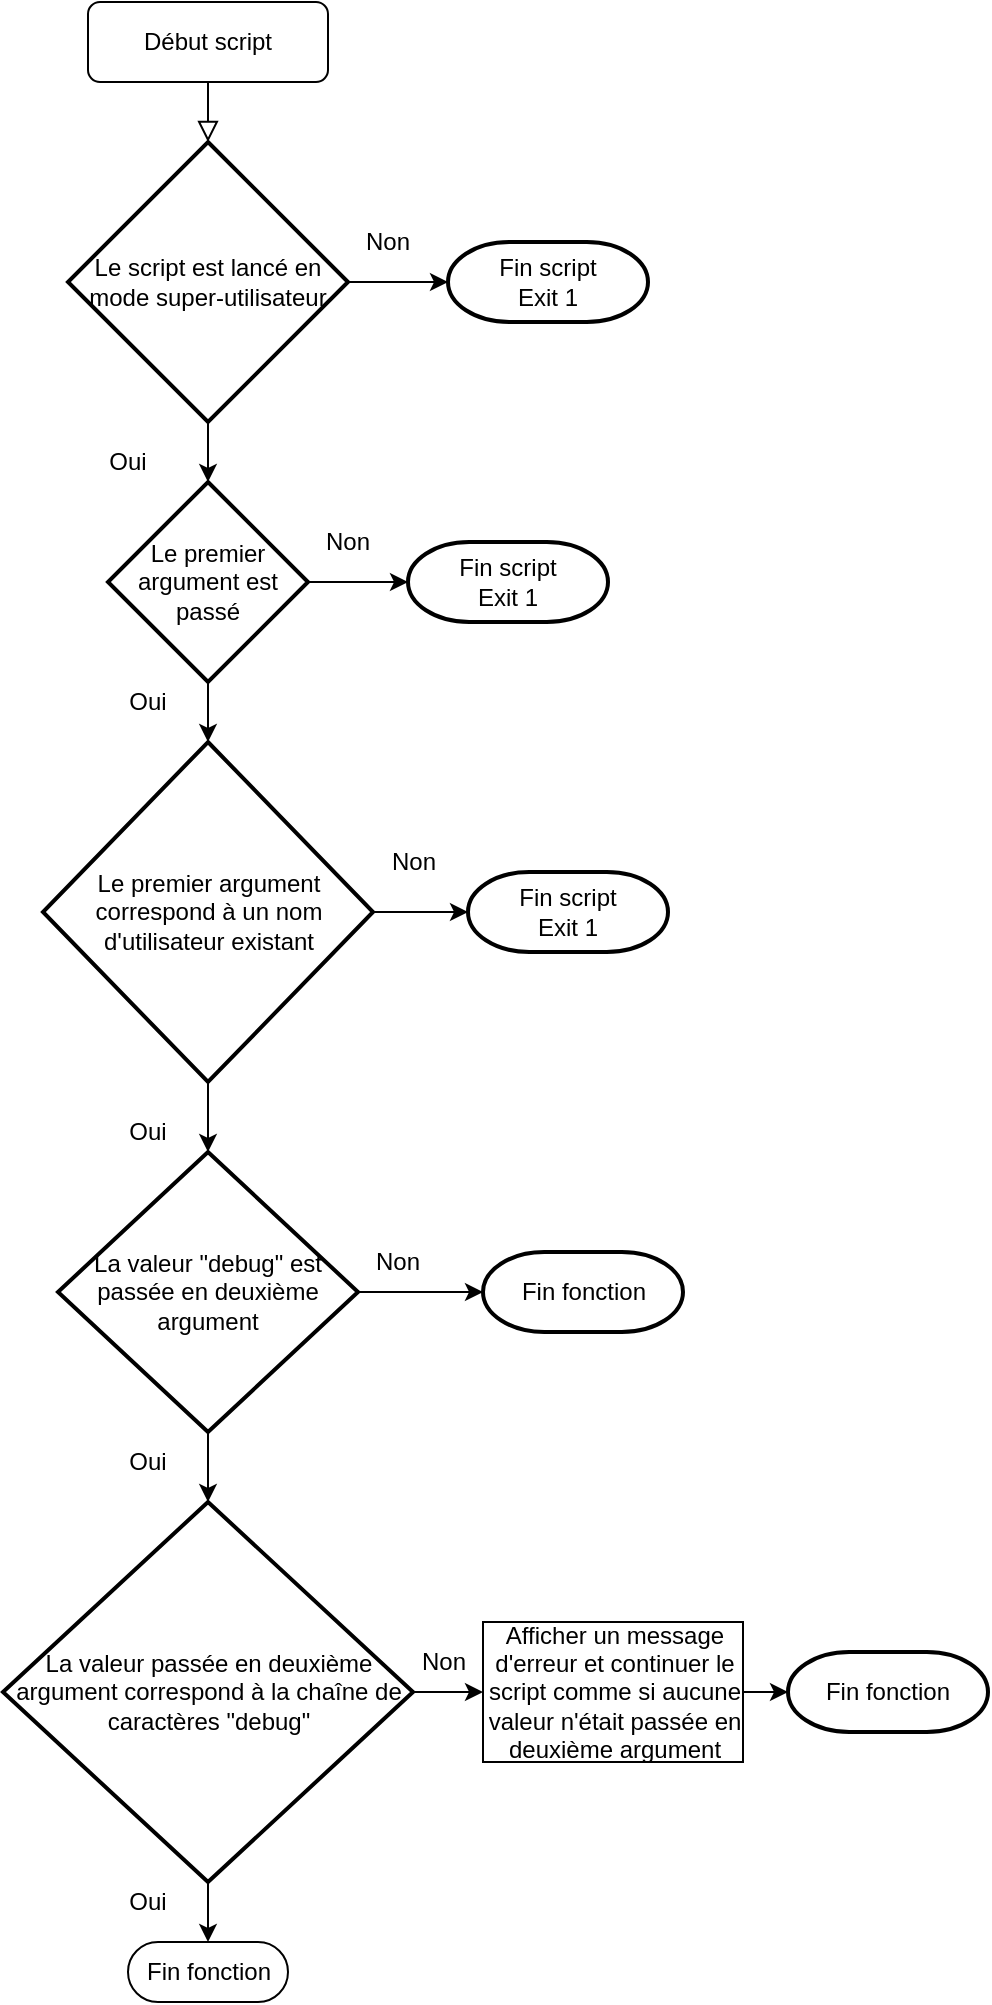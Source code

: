 <mxfile version="12.6.5" type="device"><diagram id="C5RBs43oDa-KdzZeNtuy" name="Page-1"><mxGraphModel dx="293" dy="352" grid="1" gridSize="10" guides="1" tooltips="1" connect="1" arrows="1" fold="1" page="1" pageScale="1" pageWidth="827" pageHeight="1169" math="0" shadow="0"><root><mxCell id="WIyWlLk6GJQsqaUBKTNV-0"/><mxCell id="WIyWlLk6GJQsqaUBKTNV-1" parent="WIyWlLk6GJQsqaUBKTNV-0"/><mxCell id="WIyWlLk6GJQsqaUBKTNV-2" value="" style="rounded=0;html=1;jettySize=auto;orthogonalLoop=1;fontSize=11;endArrow=block;endFill=0;endSize=8;strokeWidth=1;shadow=0;labelBackgroundColor=none;edgeStyle=orthogonalEdgeStyle;entryX=0.5;entryY=0;entryDx=0;entryDy=0;entryPerimeter=0;" parent="WIyWlLk6GJQsqaUBKTNV-1" source="WIyWlLk6GJQsqaUBKTNV-3" edge="1" target="IrVNZlysg-n4HmqBJqEp-0"><mxGeometry relative="1" as="geometry"><mxPoint x="220" y="170" as="targetPoint"/></mxGeometry></mxCell><mxCell id="WIyWlLk6GJQsqaUBKTNV-3" value="Début script" style="rounded=1;whiteSpace=wrap;html=1;fontSize=12;glass=0;strokeWidth=1;shadow=0;" parent="WIyWlLk6GJQsqaUBKTNV-1" vertex="1"><mxGeometry x="160" y="80" width="120" height="40" as="geometry"/></mxCell><mxCell id="IrVNZlysg-n4HmqBJqEp-2" style="edgeStyle=orthogonalEdgeStyle;rounded=0;orthogonalLoop=1;jettySize=auto;html=1;exitX=1;exitY=0.5;exitDx=0;exitDy=0;exitPerimeter=0;entryX=0;entryY=0.5;entryDx=0;entryDy=0;entryPerimeter=0;" edge="1" parent="WIyWlLk6GJQsqaUBKTNV-1" source="IrVNZlysg-n4HmqBJqEp-0" target="IrVNZlysg-n4HmqBJqEp-1"><mxGeometry relative="1" as="geometry"/></mxCell><mxCell id="IrVNZlysg-n4HmqBJqEp-5" style="edgeStyle=orthogonalEdgeStyle;rounded=0;orthogonalLoop=1;jettySize=auto;html=1;exitX=0.5;exitY=1;exitDx=0;exitDy=0;exitPerimeter=0;entryX=0.5;entryY=0;entryDx=0;entryDy=0;entryPerimeter=0;" edge="1" parent="WIyWlLk6GJQsqaUBKTNV-1" source="IrVNZlysg-n4HmqBJqEp-0" target="IrVNZlysg-n4HmqBJqEp-4"><mxGeometry relative="1" as="geometry"/></mxCell><mxCell id="IrVNZlysg-n4HmqBJqEp-0" value="Le script est&amp;nbsp;lancé en mode super-utilisateur" style="strokeWidth=2;html=1;shape=mxgraph.flowchart.decision;whiteSpace=wrap;" vertex="1" parent="WIyWlLk6GJQsqaUBKTNV-1"><mxGeometry x="150" y="150" width="140" height="140" as="geometry"/></mxCell><mxCell id="IrVNZlysg-n4HmqBJqEp-1" value="Fin script&lt;br&gt;Exit 1" style="strokeWidth=2;html=1;shape=mxgraph.flowchart.terminator;whiteSpace=wrap;" vertex="1" parent="WIyWlLk6GJQsqaUBKTNV-1"><mxGeometry x="340" y="200" width="100" height="40" as="geometry"/></mxCell><mxCell id="IrVNZlysg-n4HmqBJqEp-3" value="Non" style="text;html=1;strokeColor=none;fillColor=none;align=center;verticalAlign=middle;whiteSpace=wrap;rounded=0;" vertex="1" parent="WIyWlLk6GJQsqaUBKTNV-1"><mxGeometry x="290" y="190" width="40" height="20" as="geometry"/></mxCell><mxCell id="IrVNZlysg-n4HmqBJqEp-16" style="edgeStyle=orthogonalEdgeStyle;rounded=0;orthogonalLoop=1;jettySize=auto;html=1;exitX=0.5;exitY=1;exitDx=0;exitDy=0;exitPerimeter=0;entryX=0.5;entryY=0;entryDx=0;entryDy=0;entryPerimeter=0;" edge="1" parent="WIyWlLk6GJQsqaUBKTNV-1" source="IrVNZlysg-n4HmqBJqEp-4" target="IrVNZlysg-n4HmqBJqEp-15"><mxGeometry relative="1" as="geometry"/></mxCell><mxCell id="IrVNZlysg-n4HmqBJqEp-4" value="Le premier argument est passé" style="strokeWidth=2;html=1;shape=mxgraph.flowchart.decision;whiteSpace=wrap;" vertex="1" parent="WIyWlLk6GJQsqaUBKTNV-1"><mxGeometry x="170" y="320" width="100" height="100" as="geometry"/></mxCell><mxCell id="IrVNZlysg-n4HmqBJqEp-6" value="Oui" style="text;html=1;strokeColor=none;fillColor=none;align=center;verticalAlign=middle;whiteSpace=wrap;rounded=0;" vertex="1" parent="WIyWlLk6GJQsqaUBKTNV-1"><mxGeometry x="160" y="300" width="40" height="20" as="geometry"/></mxCell><mxCell id="IrVNZlysg-n4HmqBJqEp-10" style="edgeStyle=orthogonalEdgeStyle;rounded=0;orthogonalLoop=1;jettySize=auto;html=1;entryX=0;entryY=0.5;entryDx=0;entryDy=0;entryPerimeter=0;exitX=1;exitY=0.5;exitDx=0;exitDy=0;exitPerimeter=0;" edge="1" parent="WIyWlLk6GJQsqaUBKTNV-1" target="IrVNZlysg-n4HmqBJqEp-11" source="IrVNZlysg-n4HmqBJqEp-4"><mxGeometry relative="1" as="geometry"><mxPoint x="290" y="370" as="sourcePoint"/></mxGeometry></mxCell><mxCell id="IrVNZlysg-n4HmqBJqEp-11" value="Fin script&lt;br&gt;Exit 1" style="strokeWidth=2;html=1;shape=mxgraph.flowchart.terminator;whiteSpace=wrap;" vertex="1" parent="WIyWlLk6GJQsqaUBKTNV-1"><mxGeometry x="320" y="350" width="100" height="40" as="geometry"/></mxCell><mxCell id="IrVNZlysg-n4HmqBJqEp-12" value="Non" style="text;html=1;strokeColor=none;fillColor=none;align=center;verticalAlign=middle;whiteSpace=wrap;rounded=0;" vertex="1" parent="WIyWlLk6GJQsqaUBKTNV-1"><mxGeometry x="270" y="340" width="40" height="20" as="geometry"/></mxCell><mxCell id="IrVNZlysg-n4HmqBJqEp-13" value="Oui" style="text;html=1;strokeColor=none;fillColor=none;align=center;verticalAlign=middle;whiteSpace=wrap;rounded=0;" vertex="1" parent="WIyWlLk6GJQsqaUBKTNV-1"><mxGeometry x="170" y="420" width="40" height="20" as="geometry"/></mxCell><mxCell id="IrVNZlysg-n4HmqBJqEp-22" style="edgeStyle=orthogonalEdgeStyle;rounded=0;orthogonalLoop=1;jettySize=auto;html=1;exitX=0.5;exitY=1;exitDx=0;exitDy=0;exitPerimeter=0;entryX=0.5;entryY=0;entryDx=0;entryDy=0;entryPerimeter=0;" edge="1" parent="WIyWlLk6GJQsqaUBKTNV-1" source="IrVNZlysg-n4HmqBJqEp-15" target="IrVNZlysg-n4HmqBJqEp-21"><mxGeometry relative="1" as="geometry"/></mxCell><mxCell id="IrVNZlysg-n4HmqBJqEp-15" value="Le premier argument correspond à un nom d'utilisateur existant" style="strokeWidth=2;html=1;shape=mxgraph.flowchart.decision;whiteSpace=wrap;" vertex="1" parent="WIyWlLk6GJQsqaUBKTNV-1"><mxGeometry x="137.5" y="450" width="165" height="170" as="geometry"/></mxCell><mxCell id="IrVNZlysg-n4HmqBJqEp-18" style="edgeStyle=orthogonalEdgeStyle;rounded=0;orthogonalLoop=1;jettySize=auto;html=1;entryX=0;entryY=0.5;entryDx=0;entryDy=0;entryPerimeter=0;exitX=1;exitY=0.5;exitDx=0;exitDy=0;exitPerimeter=0;" edge="1" parent="WIyWlLk6GJQsqaUBKTNV-1" target="IrVNZlysg-n4HmqBJqEp-19" source="IrVNZlysg-n4HmqBJqEp-15"><mxGeometry relative="1" as="geometry"><mxPoint x="280" y="500" as="sourcePoint"/></mxGeometry></mxCell><mxCell id="IrVNZlysg-n4HmqBJqEp-19" value="Fin script&lt;br&gt;Exit 1" style="strokeWidth=2;html=1;shape=mxgraph.flowchart.terminator;whiteSpace=wrap;" vertex="1" parent="WIyWlLk6GJQsqaUBKTNV-1"><mxGeometry x="350" y="515" width="100" height="40" as="geometry"/></mxCell><mxCell id="IrVNZlysg-n4HmqBJqEp-20" value="Non" style="text;html=1;strokeColor=none;fillColor=none;align=center;verticalAlign=middle;whiteSpace=wrap;rounded=0;" vertex="1" parent="WIyWlLk6GJQsqaUBKTNV-1"><mxGeometry x="302.5" y="500" width="40" height="20" as="geometry"/></mxCell><mxCell id="IrVNZlysg-n4HmqBJqEp-31" style="edgeStyle=orthogonalEdgeStyle;rounded=0;orthogonalLoop=1;jettySize=auto;html=1;exitX=0.5;exitY=1;exitDx=0;exitDy=0;exitPerimeter=0;entryX=0.5;entryY=0;entryDx=0;entryDy=0;entryPerimeter=0;" edge="1" parent="WIyWlLk6GJQsqaUBKTNV-1" source="IrVNZlysg-n4HmqBJqEp-21" target="IrVNZlysg-n4HmqBJqEp-27"><mxGeometry relative="1" as="geometry"/></mxCell><mxCell id="IrVNZlysg-n4HmqBJqEp-21" value="La valeur &quot;debug&quot; est passée en deuxième argument" style="strokeWidth=2;html=1;shape=mxgraph.flowchart.decision;whiteSpace=wrap;" vertex="1" parent="WIyWlLk6GJQsqaUBKTNV-1"><mxGeometry x="145" y="655" width="150" height="140" as="geometry"/></mxCell><mxCell id="IrVNZlysg-n4HmqBJqEp-23" style="edgeStyle=orthogonalEdgeStyle;rounded=0;orthogonalLoop=1;jettySize=auto;html=1;entryX=0;entryY=0.5;entryDx=0;entryDy=0;entryPerimeter=0;exitX=1;exitY=0.5;exitDx=0;exitDy=0;exitPerimeter=0;" edge="1" parent="WIyWlLk6GJQsqaUBKTNV-1" target="IrVNZlysg-n4HmqBJqEp-24" source="IrVNZlysg-n4HmqBJqEp-21"><mxGeometry relative="1" as="geometry"><mxPoint x="310" y="725" as="sourcePoint"/></mxGeometry></mxCell><mxCell id="IrVNZlysg-n4HmqBJqEp-24" value="Fin fonction" style="strokeWidth=2;html=1;shape=mxgraph.flowchart.terminator;whiteSpace=wrap;" vertex="1" parent="WIyWlLk6GJQsqaUBKTNV-1"><mxGeometry x="357.5" y="705" width="100" height="40" as="geometry"/></mxCell><mxCell id="IrVNZlysg-n4HmqBJqEp-25" value="Non" style="text;html=1;strokeColor=none;fillColor=none;align=center;verticalAlign=middle;whiteSpace=wrap;rounded=0;" vertex="1" parent="WIyWlLk6GJQsqaUBKTNV-1"><mxGeometry x="295" y="700" width="40" height="20" as="geometry"/></mxCell><mxCell id="IrVNZlysg-n4HmqBJqEp-26" value="Oui" style="text;html=1;strokeColor=none;fillColor=none;align=center;verticalAlign=middle;whiteSpace=wrap;rounded=0;" vertex="1" parent="WIyWlLk6GJQsqaUBKTNV-1"><mxGeometry x="170" y="635" width="40" height="20" as="geometry"/></mxCell><mxCell id="IrVNZlysg-n4HmqBJqEp-34" style="edgeStyle=orthogonalEdgeStyle;rounded=0;orthogonalLoop=1;jettySize=auto;html=1;exitX=1;exitY=0.5;exitDx=0;exitDy=0;exitPerimeter=0;entryX=0;entryY=0.5;entryDx=0;entryDy=0;" edge="1" parent="WIyWlLk6GJQsqaUBKTNV-1" source="IrVNZlysg-n4HmqBJqEp-27" target="IrVNZlysg-n4HmqBJqEp-33"><mxGeometry relative="1" as="geometry"/></mxCell><mxCell id="IrVNZlysg-n4HmqBJqEp-37" style="edgeStyle=orthogonalEdgeStyle;rounded=0;orthogonalLoop=1;jettySize=auto;html=1;exitX=0.5;exitY=1;exitDx=0;exitDy=0;exitPerimeter=0;entryX=0.5;entryY=0.5;entryDx=0;entryDy=-15;entryPerimeter=0;" edge="1" parent="WIyWlLk6GJQsqaUBKTNV-1" source="IrVNZlysg-n4HmqBJqEp-27" target="IrVNZlysg-n4HmqBJqEp-36"><mxGeometry relative="1" as="geometry"/></mxCell><mxCell id="IrVNZlysg-n4HmqBJqEp-27" value="La valeur passée en deuxième argument correspond à la chaîne de caractères &quot;debug&quot;" style="strokeWidth=2;html=1;shape=mxgraph.flowchart.decision;whiteSpace=wrap;" vertex="1" parent="WIyWlLk6GJQsqaUBKTNV-1"><mxGeometry x="117.5" y="830" width="205" height="190" as="geometry"/></mxCell><mxCell id="IrVNZlysg-n4HmqBJqEp-29" value="Fin fonction" style="strokeWidth=2;html=1;shape=mxgraph.flowchart.terminator;whiteSpace=wrap;" vertex="1" parent="WIyWlLk6GJQsqaUBKTNV-1"><mxGeometry x="510" y="905" width="100" height="40" as="geometry"/></mxCell><mxCell id="IrVNZlysg-n4HmqBJqEp-30" value="Non" style="text;html=1;strokeColor=none;fillColor=none;align=center;verticalAlign=middle;whiteSpace=wrap;rounded=0;" vertex="1" parent="WIyWlLk6GJQsqaUBKTNV-1"><mxGeometry x="317.5" y="900" width="40" height="20" as="geometry"/></mxCell><mxCell id="IrVNZlysg-n4HmqBJqEp-32" value="Oui" style="text;html=1;strokeColor=none;fillColor=none;align=center;verticalAlign=middle;whiteSpace=wrap;rounded=0;" vertex="1" parent="WIyWlLk6GJQsqaUBKTNV-1"><mxGeometry x="170" y="800" width="40" height="20" as="geometry"/></mxCell><mxCell id="IrVNZlysg-n4HmqBJqEp-35" style="edgeStyle=orthogonalEdgeStyle;rounded=0;orthogonalLoop=1;jettySize=auto;html=1;exitX=1;exitY=0.5;exitDx=0;exitDy=0;entryX=0;entryY=0.5;entryDx=0;entryDy=0;entryPerimeter=0;" edge="1" parent="WIyWlLk6GJQsqaUBKTNV-1" source="IrVNZlysg-n4HmqBJqEp-33" target="IrVNZlysg-n4HmqBJqEp-29"><mxGeometry relative="1" as="geometry"/></mxCell><mxCell id="IrVNZlysg-n4HmqBJqEp-33" value="Afficher un message&lt;br&gt;d'erreur et continuer le&lt;br&gt;script comme si aucune&lt;br&gt;valeur n'était passée en&lt;br&gt;deuxième argument" style="html=1;dashed=0;whitespace=wrap;" vertex="1" parent="WIyWlLk6GJQsqaUBKTNV-1"><mxGeometry x="357.5" y="890" width="130" height="70" as="geometry"/></mxCell><mxCell id="IrVNZlysg-n4HmqBJqEp-36" value="Fin fonction" style="html=1;dashed=0;whitespace=wrap;shape=mxgraph.dfd.start" vertex="1" parent="WIyWlLk6GJQsqaUBKTNV-1"><mxGeometry x="180" y="1050" width="80" height="30" as="geometry"/></mxCell><mxCell id="IrVNZlysg-n4HmqBJqEp-38" value="Oui" style="text;html=1;strokeColor=none;fillColor=none;align=center;verticalAlign=middle;whiteSpace=wrap;rounded=0;" vertex="1" parent="WIyWlLk6GJQsqaUBKTNV-1"><mxGeometry x="170" y="1020" width="40" height="20" as="geometry"/></mxCell></root></mxGraphModel></diagram></mxfile>